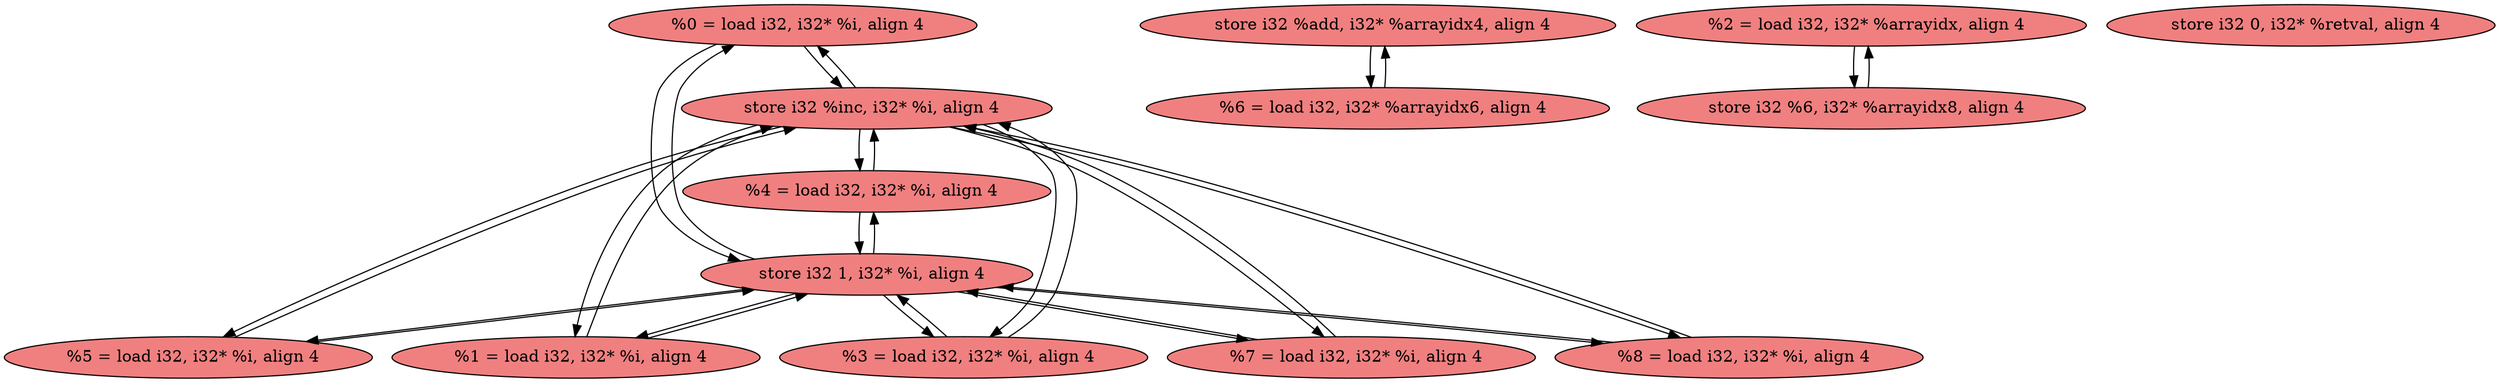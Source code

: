 
digraph G {


node10 [fillcolor=lightcoral,label="  %0 = load i32, i32* %i, align 4",shape=ellipse,style=filled ]
node9 [fillcolor=lightcoral,label="  store i32 %add, i32* %arrayidx4, align 4",shape=ellipse,style=filled ]
node7 [fillcolor=lightcoral,label="  %2 = load i32, i32* %arrayidx, align 4",shape=ellipse,style=filled ]
node6 [fillcolor=lightcoral,label="  store i32 0, i32* %retval, align 4",shape=ellipse,style=filled ]
node13 [fillcolor=lightcoral,label="  %3 = load i32, i32* %i, align 4",shape=ellipse,style=filled ]
node1 [fillcolor=lightcoral,label="  %7 = load i32, i32* %i, align 4",shape=ellipse,style=filled ]
node12 [fillcolor=lightcoral,label="  store i32 %6, i32* %arrayidx8, align 4",shape=ellipse,style=filled ]
node2 [fillcolor=lightcoral,label="  %8 = load i32, i32* %i, align 4",shape=ellipse,style=filled ]
node3 [fillcolor=lightcoral,label="  %5 = load i32, i32* %i, align 4",shape=ellipse,style=filled ]
node11 [fillcolor=lightcoral,label="  %1 = load i32, i32* %i, align 4",shape=ellipse,style=filled ]
node0 [fillcolor=lightcoral,label="  store i32 %inc, i32* %i, align 4",shape=ellipse,style=filled ]
node8 [fillcolor=lightcoral,label="  %6 = load i32, i32* %arrayidx6, align 4",shape=ellipse,style=filled ]
node4 [fillcolor=lightcoral,label="  %4 = load i32, i32* %i, align 4",shape=ellipse,style=filled ]
node5 [fillcolor=lightcoral,label="  store i32 1, i32* %i, align 4",shape=ellipse,style=filled ]

node12->node7 [ ]
node13->node0 [ ]
node13->node5 [ ]
node5->node13 [ ]
node2->node5 [ ]
node3->node0 [ ]
node0->node4 [ ]
node11->node5 [ ]
node5->node11 [ ]
node10->node5 [ ]
node5->node10 [ ]
node1->node0 [ ]
node10->node0 [ ]
node5->node4 [ ]
node0->node1 [ ]
node5->node1 [ ]
node0->node2 [ ]
node0->node13 [ ]
node5->node2 [ ]
node9->node8 [ ]
node8->node9 [ ]
node7->node12 [ ]
node3->node5 [ ]
node1->node5 [ ]
node0->node10 [ ]
node0->node11 [ ]
node0->node3 [ ]
node2->node0 [ ]
node11->node0 [ ]
node5->node3 [ ]
node4->node0 [ ]
node4->node5 [ ]


}
